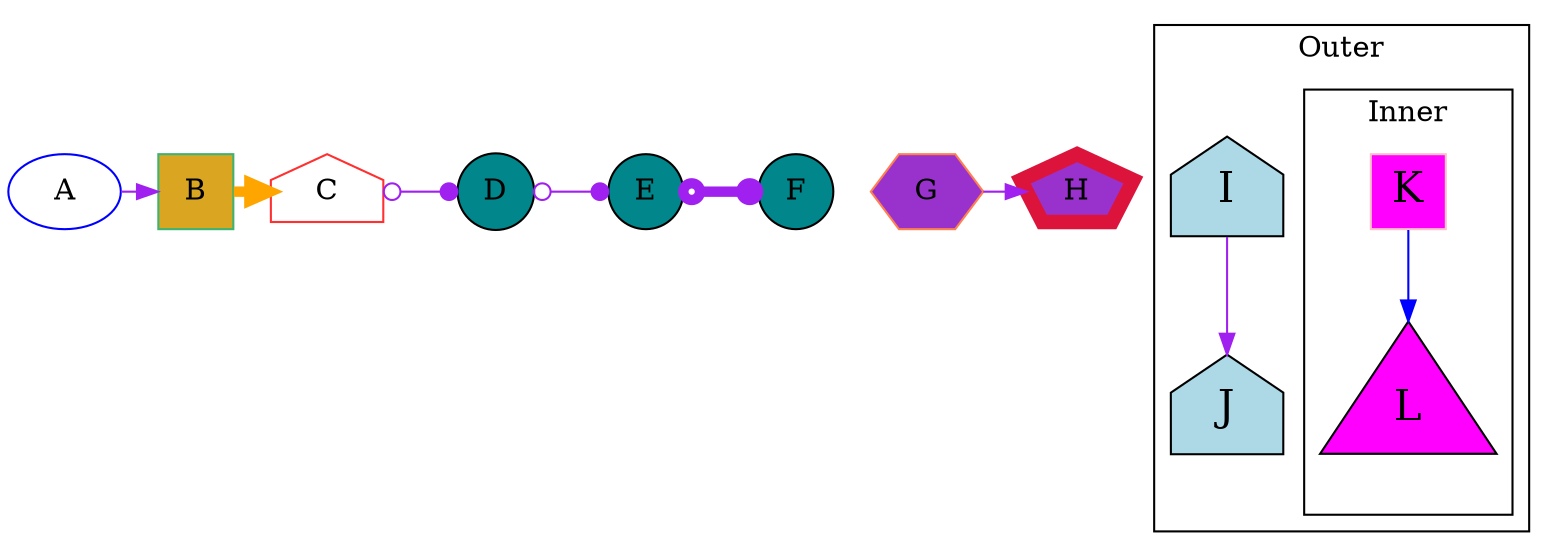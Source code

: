 strict digraph graph_55
{
	A [color = blue]

	node [shape = house]
	edge [color = purple]

	{
		rank = same
		C
		node [fillcolor = goldenrod shape = circle style = filled]
		A -> B
		B [color = mediumseagreen]
		C [color = firebrick1]
		B -> C [color = orange penwidth = 5]
		node [fillcolor = turquoise4]
		C -> D -> E [arrowtail = odot arrowhead = dot dir = both minlen = 2]
		E -> F [arrowtail = odot arrowhead = dot dir = both minlen = 2 penwidth = 5]
		{
			node [fillcolor = darkorchid shape = pentagon]
			G [color = coral shape = hexagon]
			H [color = crimson penwidth = 7]
			G -> H
		}
	}

	B [shape = square]

	node [fillcolor = lightblue fontsize = 20 style = filled]

	subgraph cluster_outer
	{
		label = Outer
		I -> J

		subgraph cluster_inner
		{
			label = Inner
			node [fillcolor = magenta shape = triangle]
			edge [color = blue]
			K [color = pink shape = square]
			K -> L
		}
	}
	graph [rankdir = TB]
}
